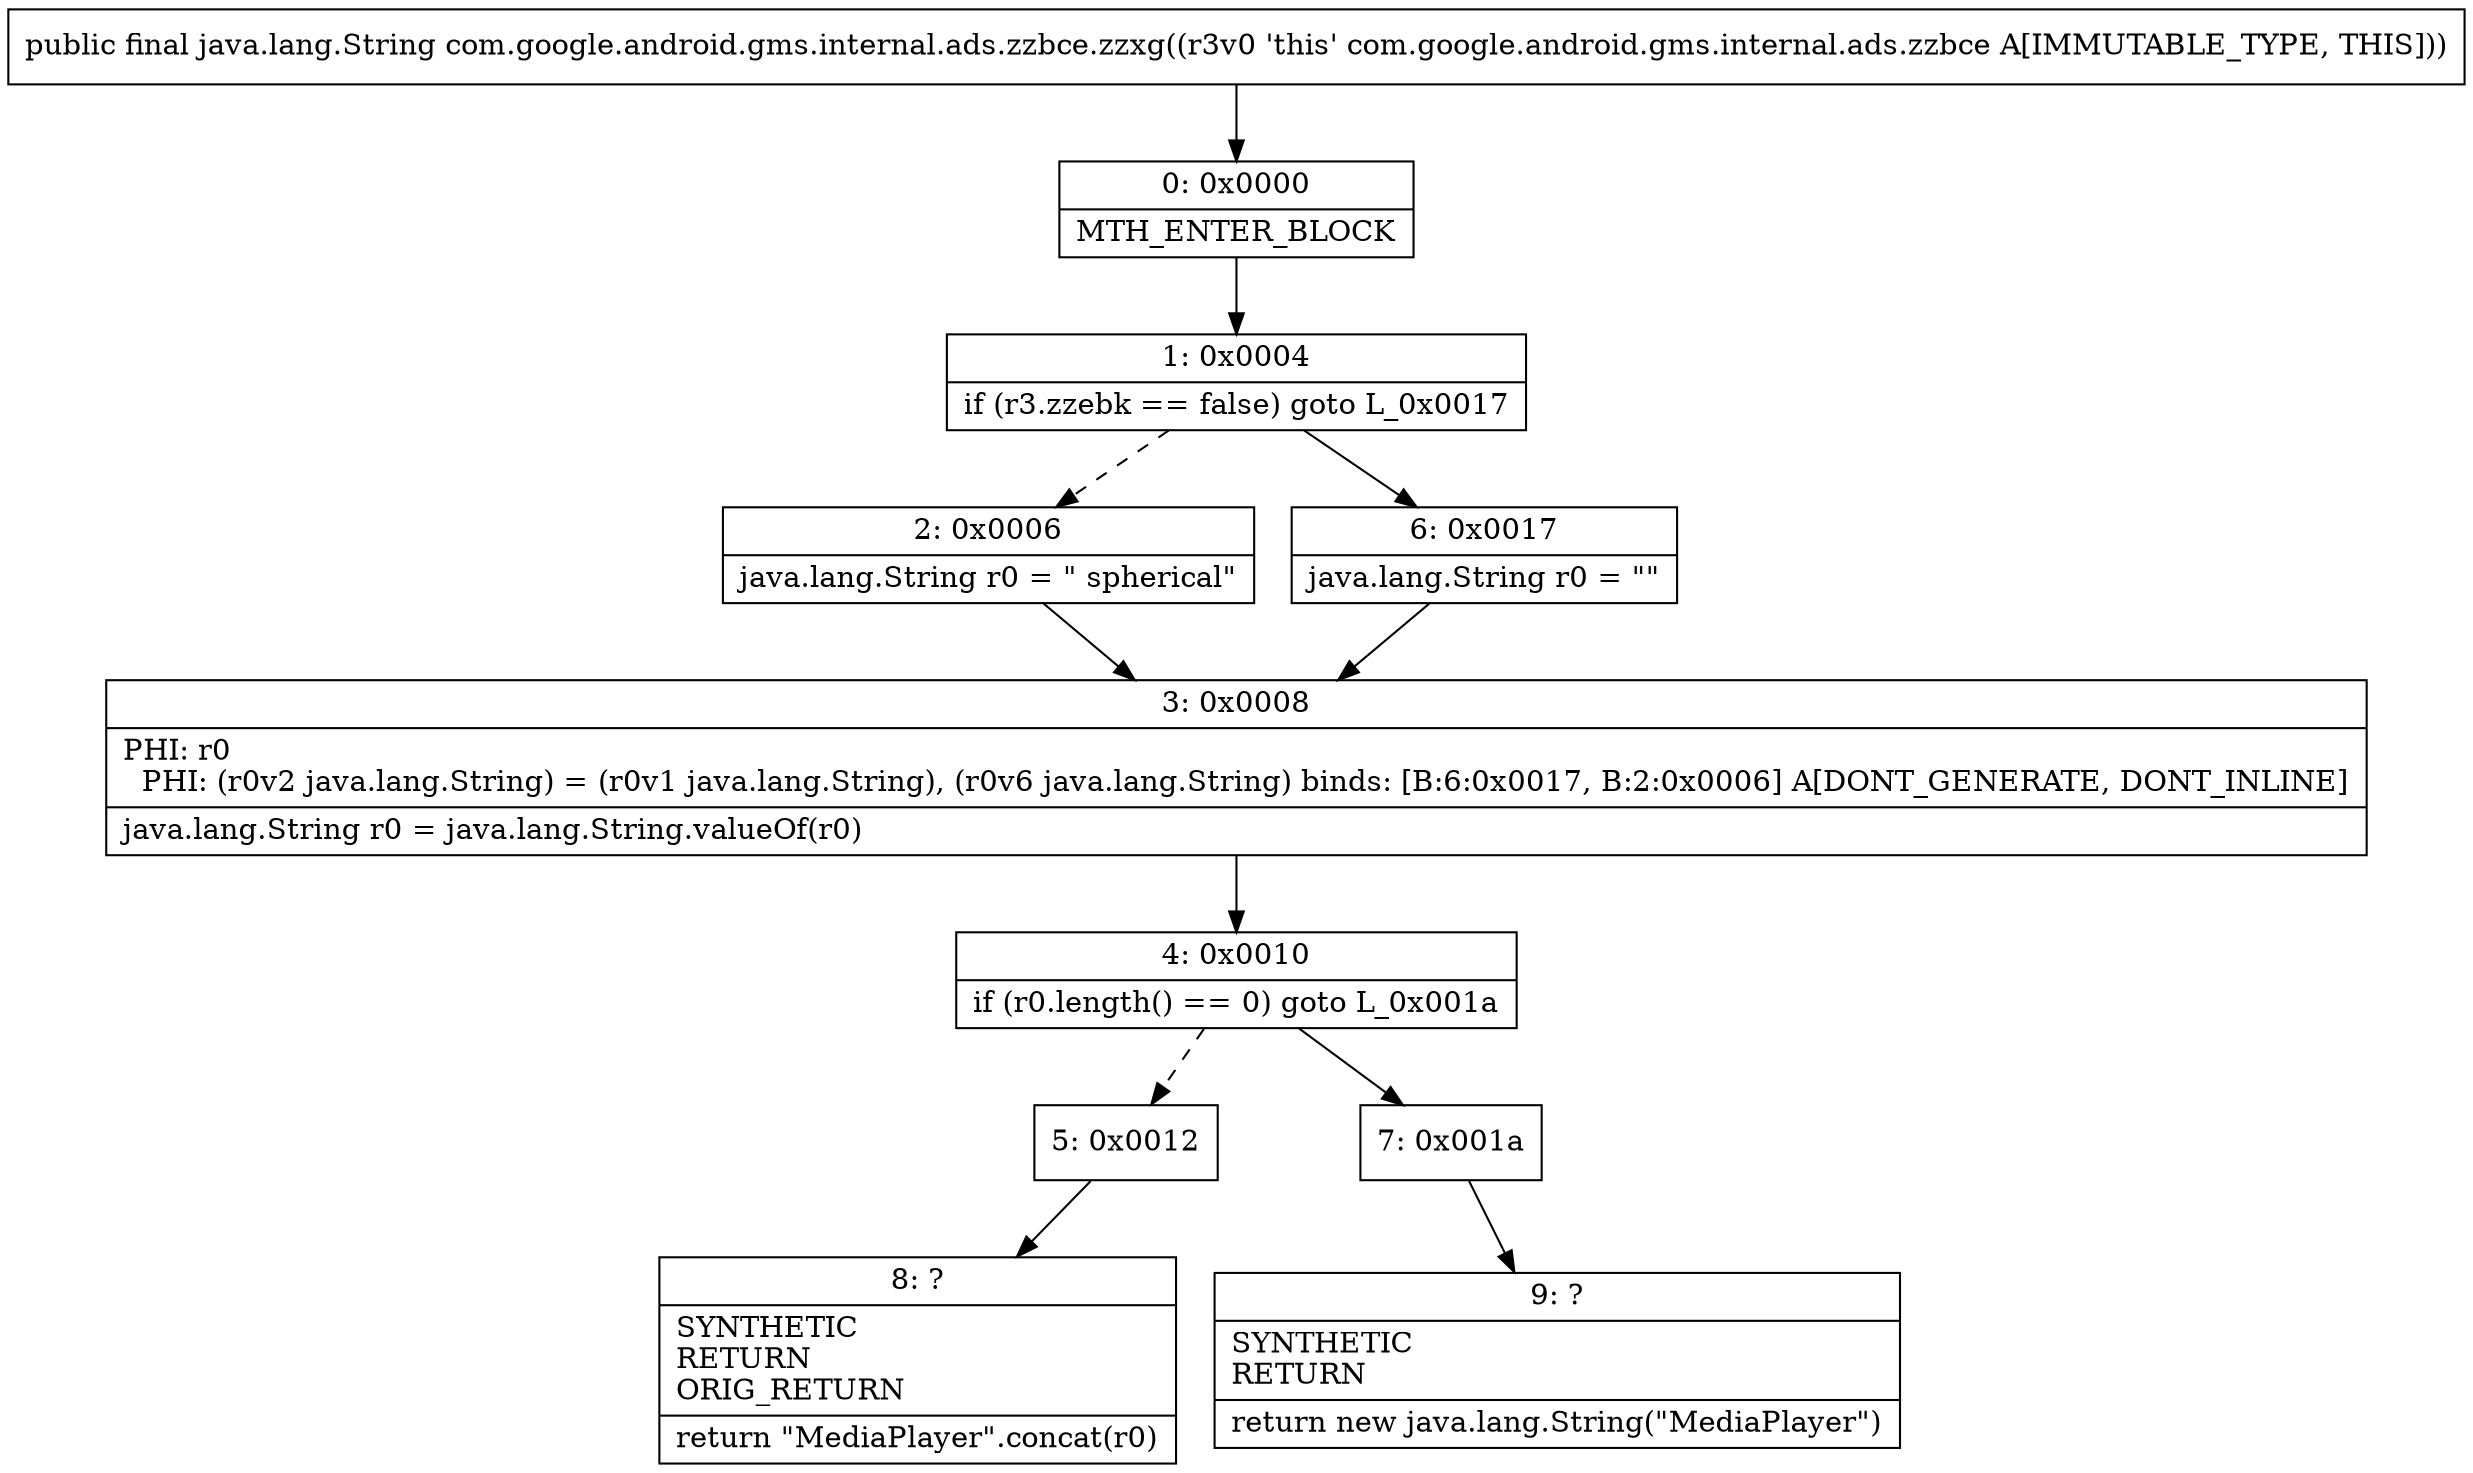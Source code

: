 digraph "CFG forcom.google.android.gms.internal.ads.zzbce.zzxg()Ljava\/lang\/String;" {
Node_0 [shape=record,label="{0\:\ 0x0000|MTH_ENTER_BLOCK\l}"];
Node_1 [shape=record,label="{1\:\ 0x0004|if (r3.zzebk == false) goto L_0x0017\l}"];
Node_2 [shape=record,label="{2\:\ 0x0006|java.lang.String r0 = \" spherical\"\l}"];
Node_3 [shape=record,label="{3\:\ 0x0008|PHI: r0 \l  PHI: (r0v2 java.lang.String) = (r0v1 java.lang.String), (r0v6 java.lang.String) binds: [B:6:0x0017, B:2:0x0006] A[DONT_GENERATE, DONT_INLINE]\l|java.lang.String r0 = java.lang.String.valueOf(r0)\l}"];
Node_4 [shape=record,label="{4\:\ 0x0010|if (r0.length() == 0) goto L_0x001a\l}"];
Node_5 [shape=record,label="{5\:\ 0x0012}"];
Node_6 [shape=record,label="{6\:\ 0x0017|java.lang.String r0 = \"\"\l}"];
Node_7 [shape=record,label="{7\:\ 0x001a}"];
Node_8 [shape=record,label="{8\:\ ?|SYNTHETIC\lRETURN\lORIG_RETURN\l|return \"MediaPlayer\".concat(r0)\l}"];
Node_9 [shape=record,label="{9\:\ ?|SYNTHETIC\lRETURN\l|return new java.lang.String(\"MediaPlayer\")\l}"];
MethodNode[shape=record,label="{public final java.lang.String com.google.android.gms.internal.ads.zzbce.zzxg((r3v0 'this' com.google.android.gms.internal.ads.zzbce A[IMMUTABLE_TYPE, THIS])) }"];
MethodNode -> Node_0;
Node_0 -> Node_1;
Node_1 -> Node_2[style=dashed];
Node_1 -> Node_6;
Node_2 -> Node_3;
Node_3 -> Node_4;
Node_4 -> Node_5[style=dashed];
Node_4 -> Node_7;
Node_5 -> Node_8;
Node_6 -> Node_3;
Node_7 -> Node_9;
}

